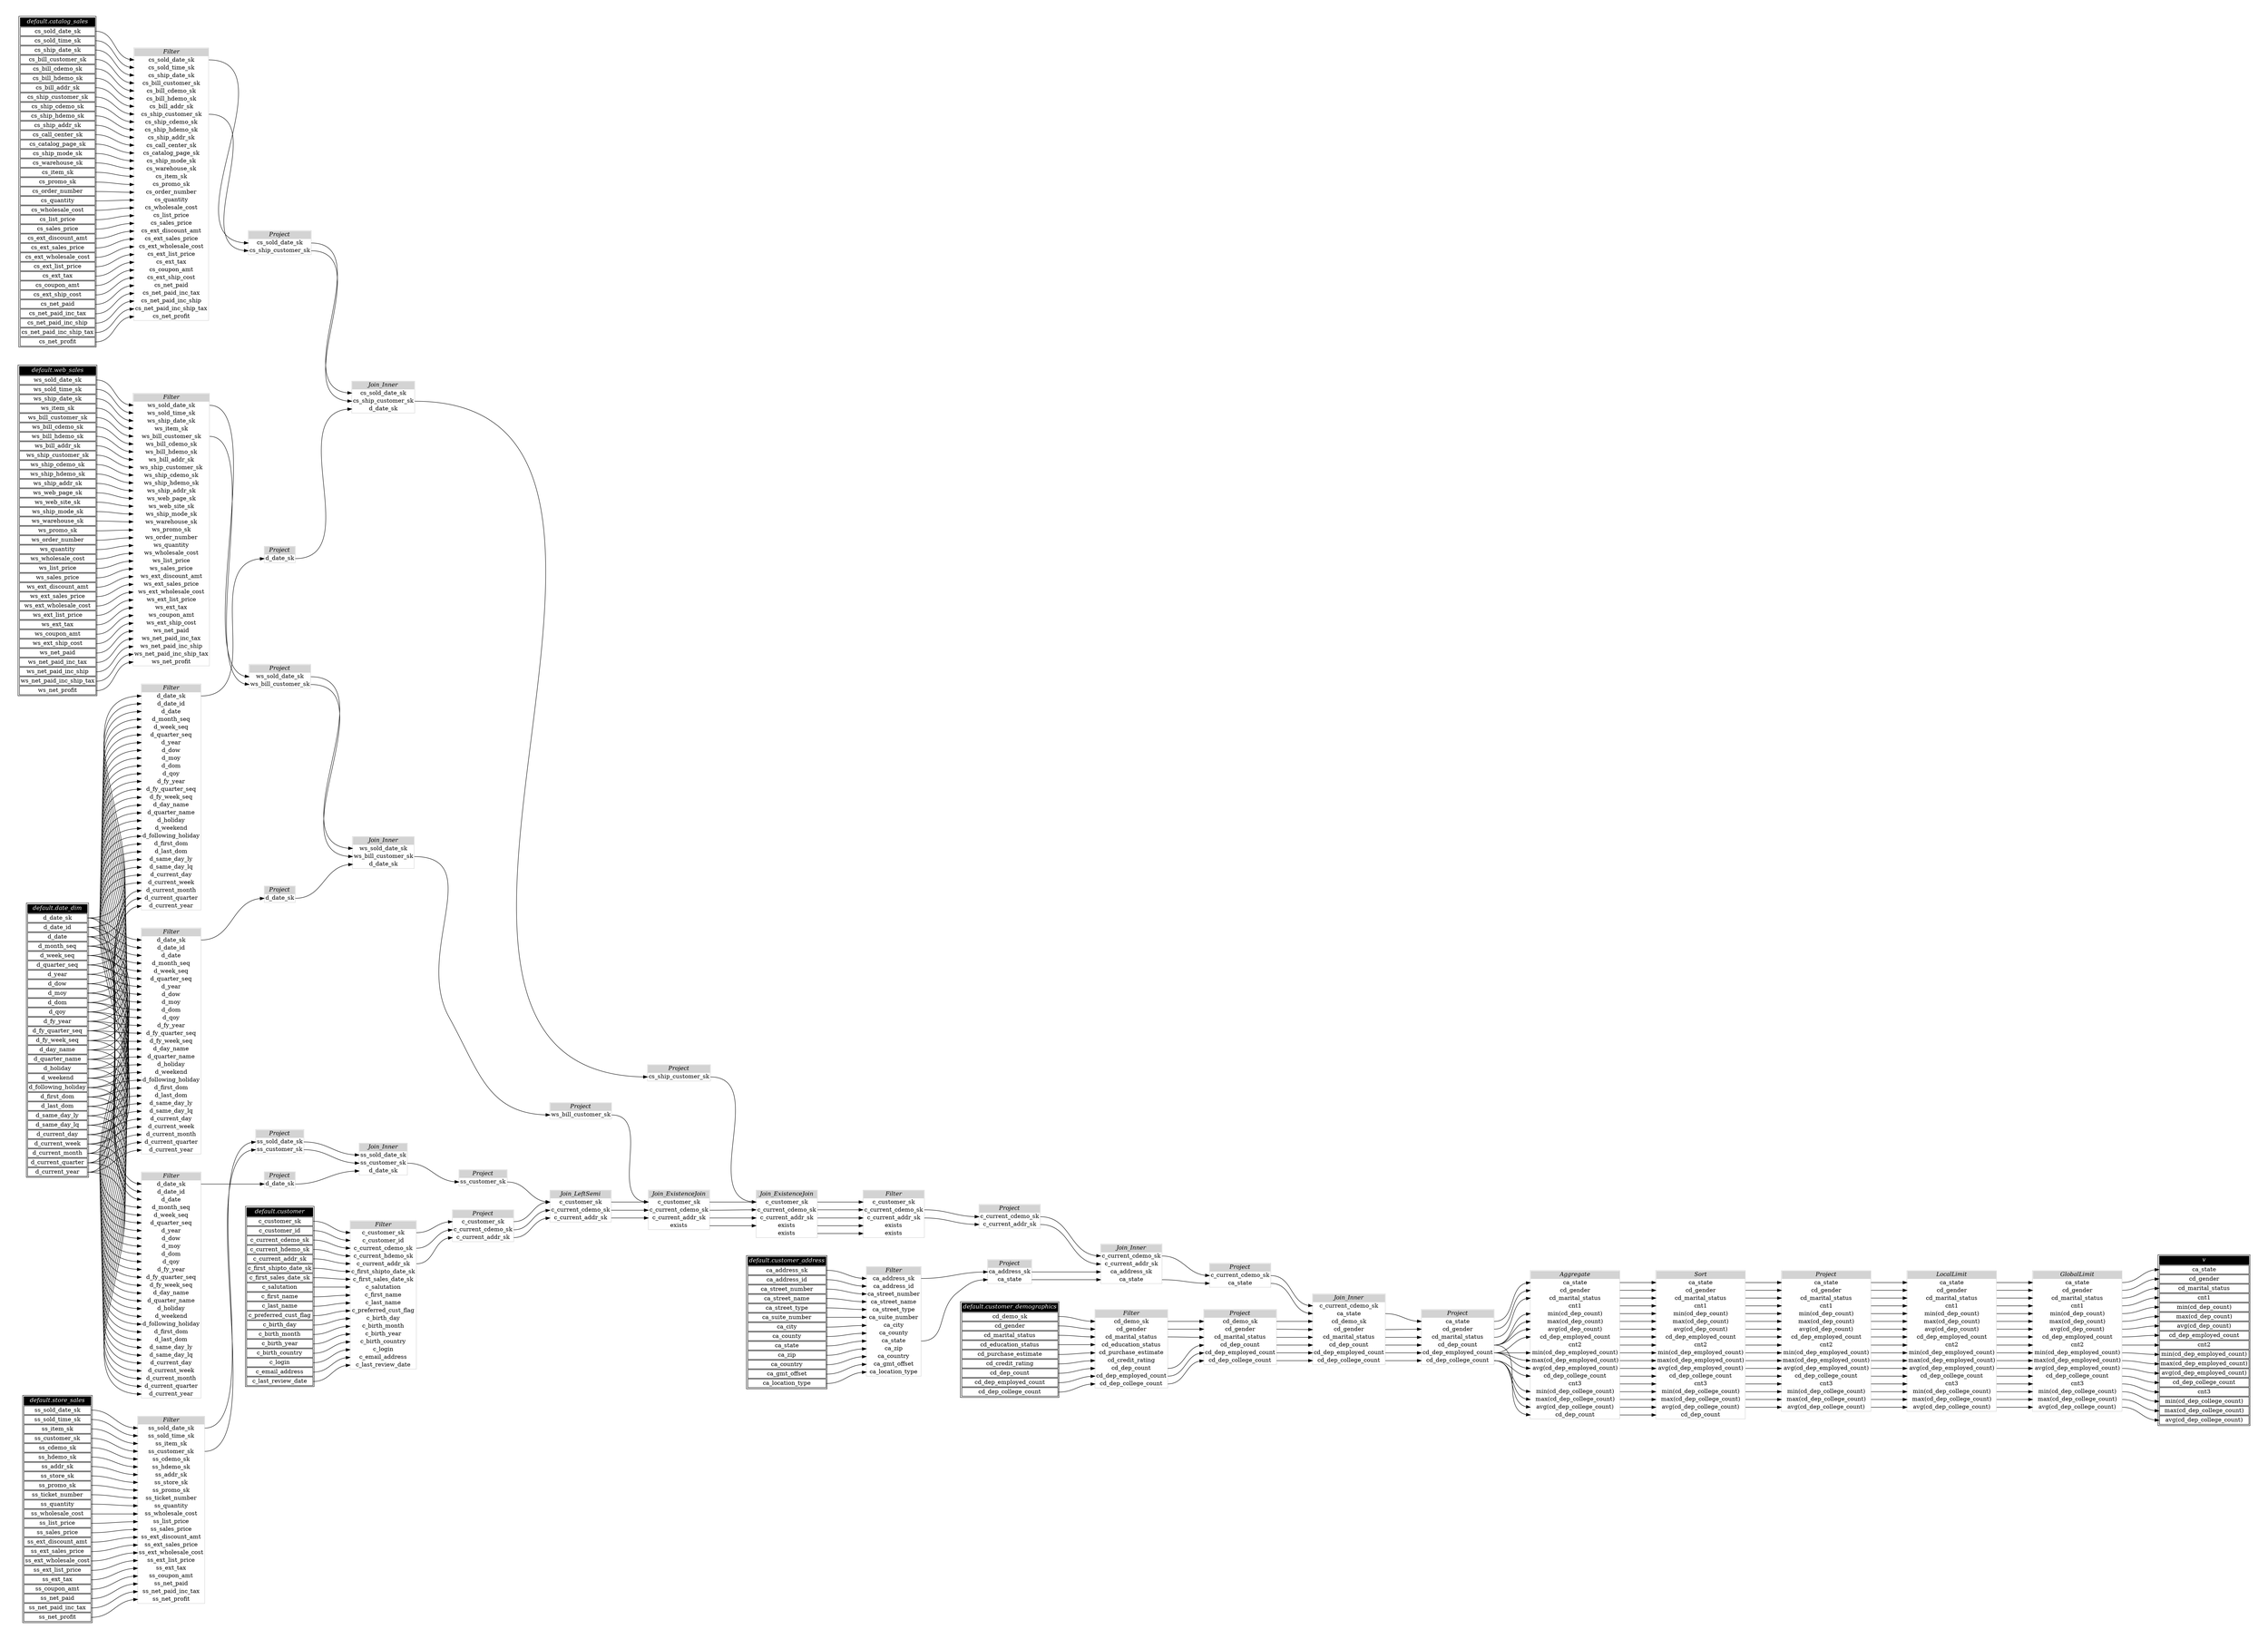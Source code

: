 // Automatically generated by TPCDSFlowTestSuite


digraph {
  graph [pad="0.5" nodesep="0.5" ranksep="1" fontname="Helvetica" rankdir=LR];
  node [shape=plaintext]

  
"Aggregate_91d1375" [label=<
<table color="lightgray" border="1" cellborder="0" cellspacing="0">
  <tr><td bgcolor="lightgray" port="nodeName"><i>Aggregate</i></td></tr>
  <tr><td port="0">ca_state</td></tr>
<tr><td port="1">cd_gender</td></tr>
<tr><td port="2">cd_marital_status</td></tr>
<tr><td port="3">cnt1</td></tr>
<tr><td port="4">min(cd_dep_count)</td></tr>
<tr><td port="5">max(cd_dep_count)</td></tr>
<tr><td port="6">avg(cd_dep_count)</td></tr>
<tr><td port="7">cd_dep_employed_count</td></tr>
<tr><td port="8">cnt2</td></tr>
<tr><td port="9">min(cd_dep_employed_count)</td></tr>
<tr><td port="10">max(cd_dep_employed_count)</td></tr>
<tr><td port="11">avg(cd_dep_employed_count)</td></tr>
<tr><td port="12">cd_dep_college_count</td></tr>
<tr><td port="13">cnt3</td></tr>
<tr><td port="14">min(cd_dep_college_count)</td></tr>
<tr><td port="15">max(cd_dep_college_count)</td></tr>
<tr><td port="16">avg(cd_dep_college_count)</td></tr>
<tr><td port="17">cd_dep_count</td></tr>
</table>>];
     

"Filter_36752fd" [label=<
<table color="lightgray" border="1" cellborder="0" cellspacing="0">
  <tr><td bgcolor="lightgray" port="nodeName"><i>Filter</i></td></tr>
  <tr><td port="0">ca_address_sk</td></tr>
<tr><td port="1">ca_address_id</td></tr>
<tr><td port="2">ca_street_number</td></tr>
<tr><td port="3">ca_street_name</td></tr>
<tr><td port="4">ca_street_type</td></tr>
<tr><td port="5">ca_suite_number</td></tr>
<tr><td port="6">ca_city</td></tr>
<tr><td port="7">ca_county</td></tr>
<tr><td port="8">ca_state</td></tr>
<tr><td port="9">ca_zip</td></tr>
<tr><td port="10">ca_country</td></tr>
<tr><td port="11">ca_gmt_offset</td></tr>
<tr><td port="12">ca_location_type</td></tr>
</table>>];
     

"Filter_5ea580d" [label=<
<table color="lightgray" border="1" cellborder="0" cellspacing="0">
  <tr><td bgcolor="lightgray" port="nodeName"><i>Filter</i></td></tr>
  <tr><td port="0">ss_sold_date_sk</td></tr>
<tr><td port="1">ss_sold_time_sk</td></tr>
<tr><td port="2">ss_item_sk</td></tr>
<tr><td port="3">ss_customer_sk</td></tr>
<tr><td port="4">ss_cdemo_sk</td></tr>
<tr><td port="5">ss_hdemo_sk</td></tr>
<tr><td port="6">ss_addr_sk</td></tr>
<tr><td port="7">ss_store_sk</td></tr>
<tr><td port="8">ss_promo_sk</td></tr>
<tr><td port="9">ss_ticket_number</td></tr>
<tr><td port="10">ss_quantity</td></tr>
<tr><td port="11">ss_wholesale_cost</td></tr>
<tr><td port="12">ss_list_price</td></tr>
<tr><td port="13">ss_sales_price</td></tr>
<tr><td port="14">ss_ext_discount_amt</td></tr>
<tr><td port="15">ss_ext_sales_price</td></tr>
<tr><td port="16">ss_ext_wholesale_cost</td></tr>
<tr><td port="17">ss_ext_list_price</td></tr>
<tr><td port="18">ss_ext_tax</td></tr>
<tr><td port="19">ss_coupon_amt</td></tr>
<tr><td port="20">ss_net_paid</td></tr>
<tr><td port="21">ss_net_paid_inc_tax</td></tr>
<tr><td port="22">ss_net_profit</td></tr>
</table>>];
     

"Filter_7e98438" [label=<
<table color="lightgray" border="1" cellborder="0" cellspacing="0">
  <tr><td bgcolor="lightgray" port="nodeName"><i>Filter</i></td></tr>
  <tr><td port="0">d_date_sk</td></tr>
<tr><td port="1">d_date_id</td></tr>
<tr><td port="2">d_date</td></tr>
<tr><td port="3">d_month_seq</td></tr>
<tr><td port="4">d_week_seq</td></tr>
<tr><td port="5">d_quarter_seq</td></tr>
<tr><td port="6">d_year</td></tr>
<tr><td port="7">d_dow</td></tr>
<tr><td port="8">d_moy</td></tr>
<tr><td port="9">d_dom</td></tr>
<tr><td port="10">d_qoy</td></tr>
<tr><td port="11">d_fy_year</td></tr>
<tr><td port="12">d_fy_quarter_seq</td></tr>
<tr><td port="13">d_fy_week_seq</td></tr>
<tr><td port="14">d_day_name</td></tr>
<tr><td port="15">d_quarter_name</td></tr>
<tr><td port="16">d_holiday</td></tr>
<tr><td port="17">d_weekend</td></tr>
<tr><td port="18">d_following_holiday</td></tr>
<tr><td port="19">d_first_dom</td></tr>
<tr><td port="20">d_last_dom</td></tr>
<tr><td port="21">d_same_day_ly</td></tr>
<tr><td port="22">d_same_day_lq</td></tr>
<tr><td port="23">d_current_day</td></tr>
<tr><td port="24">d_current_week</td></tr>
<tr><td port="25">d_current_month</td></tr>
<tr><td port="26">d_current_quarter</td></tr>
<tr><td port="27">d_current_year</td></tr>
</table>>];
     

"Filter_83aa718" [label=<
<table color="lightgray" border="1" cellborder="0" cellspacing="0">
  <tr><td bgcolor="lightgray" port="nodeName"><i>Filter</i></td></tr>
  <tr><td port="0">d_date_sk</td></tr>
<tr><td port="1">d_date_id</td></tr>
<tr><td port="2">d_date</td></tr>
<tr><td port="3">d_month_seq</td></tr>
<tr><td port="4">d_week_seq</td></tr>
<tr><td port="5">d_quarter_seq</td></tr>
<tr><td port="6">d_year</td></tr>
<tr><td port="7">d_dow</td></tr>
<tr><td port="8">d_moy</td></tr>
<tr><td port="9">d_dom</td></tr>
<tr><td port="10">d_qoy</td></tr>
<tr><td port="11">d_fy_year</td></tr>
<tr><td port="12">d_fy_quarter_seq</td></tr>
<tr><td port="13">d_fy_week_seq</td></tr>
<tr><td port="14">d_day_name</td></tr>
<tr><td port="15">d_quarter_name</td></tr>
<tr><td port="16">d_holiday</td></tr>
<tr><td port="17">d_weekend</td></tr>
<tr><td port="18">d_following_holiday</td></tr>
<tr><td port="19">d_first_dom</td></tr>
<tr><td port="20">d_last_dom</td></tr>
<tr><td port="21">d_same_day_ly</td></tr>
<tr><td port="22">d_same_day_lq</td></tr>
<tr><td port="23">d_current_day</td></tr>
<tr><td port="24">d_current_week</td></tr>
<tr><td port="25">d_current_month</td></tr>
<tr><td port="26">d_current_quarter</td></tr>
<tr><td port="27">d_current_year</td></tr>
</table>>];
     

"Filter_a849f0e" [label=<
<table color="lightgray" border="1" cellborder="0" cellspacing="0">
  <tr><td bgcolor="lightgray" port="nodeName"><i>Filter</i></td></tr>
  <tr><td port="0">ws_sold_date_sk</td></tr>
<tr><td port="1">ws_sold_time_sk</td></tr>
<tr><td port="2">ws_ship_date_sk</td></tr>
<tr><td port="3">ws_item_sk</td></tr>
<tr><td port="4">ws_bill_customer_sk</td></tr>
<tr><td port="5">ws_bill_cdemo_sk</td></tr>
<tr><td port="6">ws_bill_hdemo_sk</td></tr>
<tr><td port="7">ws_bill_addr_sk</td></tr>
<tr><td port="8">ws_ship_customer_sk</td></tr>
<tr><td port="9">ws_ship_cdemo_sk</td></tr>
<tr><td port="10">ws_ship_hdemo_sk</td></tr>
<tr><td port="11">ws_ship_addr_sk</td></tr>
<tr><td port="12">ws_web_page_sk</td></tr>
<tr><td port="13">ws_web_site_sk</td></tr>
<tr><td port="14">ws_ship_mode_sk</td></tr>
<tr><td port="15">ws_warehouse_sk</td></tr>
<tr><td port="16">ws_promo_sk</td></tr>
<tr><td port="17">ws_order_number</td></tr>
<tr><td port="18">ws_quantity</td></tr>
<tr><td port="19">ws_wholesale_cost</td></tr>
<tr><td port="20">ws_list_price</td></tr>
<tr><td port="21">ws_sales_price</td></tr>
<tr><td port="22">ws_ext_discount_amt</td></tr>
<tr><td port="23">ws_ext_sales_price</td></tr>
<tr><td port="24">ws_ext_wholesale_cost</td></tr>
<tr><td port="25">ws_ext_list_price</td></tr>
<tr><td port="26">ws_ext_tax</td></tr>
<tr><td port="27">ws_coupon_amt</td></tr>
<tr><td port="28">ws_ext_ship_cost</td></tr>
<tr><td port="29">ws_net_paid</td></tr>
<tr><td port="30">ws_net_paid_inc_tax</td></tr>
<tr><td port="31">ws_net_paid_inc_ship</td></tr>
<tr><td port="32">ws_net_paid_inc_ship_tax</td></tr>
<tr><td port="33">ws_net_profit</td></tr>
</table>>];
     

"Filter_aadbb66" [label=<
<table color="lightgray" border="1" cellborder="0" cellspacing="0">
  <tr><td bgcolor="lightgray" port="nodeName"><i>Filter</i></td></tr>
  <tr><td port="0">c_customer_sk</td></tr>
<tr><td port="1">c_current_cdemo_sk</td></tr>
<tr><td port="2">c_current_addr_sk</td></tr>
<tr><td port="3">exists</td></tr>
<tr><td port="4">exists</td></tr>
</table>>];
     

"Filter_be243e0" [label=<
<table color="lightgray" border="1" cellborder="0" cellspacing="0">
  <tr><td bgcolor="lightgray" port="nodeName"><i>Filter</i></td></tr>
  <tr><td port="0">cd_demo_sk</td></tr>
<tr><td port="1">cd_gender</td></tr>
<tr><td port="2">cd_marital_status</td></tr>
<tr><td port="3">cd_education_status</td></tr>
<tr><td port="4">cd_purchase_estimate</td></tr>
<tr><td port="5">cd_credit_rating</td></tr>
<tr><td port="6">cd_dep_count</td></tr>
<tr><td port="7">cd_dep_employed_count</td></tr>
<tr><td port="8">cd_dep_college_count</td></tr>
</table>>];
     

"Filter_cae4dd2" [label=<
<table color="lightgray" border="1" cellborder="0" cellspacing="0">
  <tr><td bgcolor="lightgray" port="nodeName"><i>Filter</i></td></tr>
  <tr><td port="0">cs_sold_date_sk</td></tr>
<tr><td port="1">cs_sold_time_sk</td></tr>
<tr><td port="2">cs_ship_date_sk</td></tr>
<tr><td port="3">cs_bill_customer_sk</td></tr>
<tr><td port="4">cs_bill_cdemo_sk</td></tr>
<tr><td port="5">cs_bill_hdemo_sk</td></tr>
<tr><td port="6">cs_bill_addr_sk</td></tr>
<tr><td port="7">cs_ship_customer_sk</td></tr>
<tr><td port="8">cs_ship_cdemo_sk</td></tr>
<tr><td port="9">cs_ship_hdemo_sk</td></tr>
<tr><td port="10">cs_ship_addr_sk</td></tr>
<tr><td port="11">cs_call_center_sk</td></tr>
<tr><td port="12">cs_catalog_page_sk</td></tr>
<tr><td port="13">cs_ship_mode_sk</td></tr>
<tr><td port="14">cs_warehouse_sk</td></tr>
<tr><td port="15">cs_item_sk</td></tr>
<tr><td port="16">cs_promo_sk</td></tr>
<tr><td port="17">cs_order_number</td></tr>
<tr><td port="18">cs_quantity</td></tr>
<tr><td port="19">cs_wholesale_cost</td></tr>
<tr><td port="20">cs_list_price</td></tr>
<tr><td port="21">cs_sales_price</td></tr>
<tr><td port="22">cs_ext_discount_amt</td></tr>
<tr><td port="23">cs_ext_sales_price</td></tr>
<tr><td port="24">cs_ext_wholesale_cost</td></tr>
<tr><td port="25">cs_ext_list_price</td></tr>
<tr><td port="26">cs_ext_tax</td></tr>
<tr><td port="27">cs_coupon_amt</td></tr>
<tr><td port="28">cs_ext_ship_cost</td></tr>
<tr><td port="29">cs_net_paid</td></tr>
<tr><td port="30">cs_net_paid_inc_tax</td></tr>
<tr><td port="31">cs_net_paid_inc_ship</td></tr>
<tr><td port="32">cs_net_paid_inc_ship_tax</td></tr>
<tr><td port="33">cs_net_profit</td></tr>
</table>>];
     

"Filter_e2285d3" [label=<
<table color="lightgray" border="1" cellborder="0" cellspacing="0">
  <tr><td bgcolor="lightgray" port="nodeName"><i>Filter</i></td></tr>
  <tr><td port="0">c_customer_sk</td></tr>
<tr><td port="1">c_customer_id</td></tr>
<tr><td port="2">c_current_cdemo_sk</td></tr>
<tr><td port="3">c_current_hdemo_sk</td></tr>
<tr><td port="4">c_current_addr_sk</td></tr>
<tr><td port="5">c_first_shipto_date_sk</td></tr>
<tr><td port="6">c_first_sales_date_sk</td></tr>
<tr><td port="7">c_salutation</td></tr>
<tr><td port="8">c_first_name</td></tr>
<tr><td port="9">c_last_name</td></tr>
<tr><td port="10">c_preferred_cust_flag</td></tr>
<tr><td port="11">c_birth_day</td></tr>
<tr><td port="12">c_birth_month</td></tr>
<tr><td port="13">c_birth_year</td></tr>
<tr><td port="14">c_birth_country</td></tr>
<tr><td port="15">c_login</td></tr>
<tr><td port="16">c_email_address</td></tr>
<tr><td port="17">c_last_review_date</td></tr>
</table>>];
     

"Filter_f44f341" [label=<
<table color="lightgray" border="1" cellborder="0" cellspacing="0">
  <tr><td bgcolor="lightgray" port="nodeName"><i>Filter</i></td></tr>
  <tr><td port="0">d_date_sk</td></tr>
<tr><td port="1">d_date_id</td></tr>
<tr><td port="2">d_date</td></tr>
<tr><td port="3">d_month_seq</td></tr>
<tr><td port="4">d_week_seq</td></tr>
<tr><td port="5">d_quarter_seq</td></tr>
<tr><td port="6">d_year</td></tr>
<tr><td port="7">d_dow</td></tr>
<tr><td port="8">d_moy</td></tr>
<tr><td port="9">d_dom</td></tr>
<tr><td port="10">d_qoy</td></tr>
<tr><td port="11">d_fy_year</td></tr>
<tr><td port="12">d_fy_quarter_seq</td></tr>
<tr><td port="13">d_fy_week_seq</td></tr>
<tr><td port="14">d_day_name</td></tr>
<tr><td port="15">d_quarter_name</td></tr>
<tr><td port="16">d_holiday</td></tr>
<tr><td port="17">d_weekend</td></tr>
<tr><td port="18">d_following_holiday</td></tr>
<tr><td port="19">d_first_dom</td></tr>
<tr><td port="20">d_last_dom</td></tr>
<tr><td port="21">d_same_day_ly</td></tr>
<tr><td port="22">d_same_day_lq</td></tr>
<tr><td port="23">d_current_day</td></tr>
<tr><td port="24">d_current_week</td></tr>
<tr><td port="25">d_current_month</td></tr>
<tr><td port="26">d_current_quarter</td></tr>
<tr><td port="27">d_current_year</td></tr>
</table>>];
     

"GlobalLimit_a2e796c" [label=<
<table color="lightgray" border="1" cellborder="0" cellspacing="0">
  <tr><td bgcolor="lightgray" port="nodeName"><i>GlobalLimit</i></td></tr>
  <tr><td port="0">ca_state</td></tr>
<tr><td port="1">cd_gender</td></tr>
<tr><td port="2">cd_marital_status</td></tr>
<tr><td port="3">cnt1</td></tr>
<tr><td port="4">min(cd_dep_count)</td></tr>
<tr><td port="5">max(cd_dep_count)</td></tr>
<tr><td port="6">avg(cd_dep_count)</td></tr>
<tr><td port="7">cd_dep_employed_count</td></tr>
<tr><td port="8">cnt2</td></tr>
<tr><td port="9">min(cd_dep_employed_count)</td></tr>
<tr><td port="10">max(cd_dep_employed_count)</td></tr>
<tr><td port="11">avg(cd_dep_employed_count)</td></tr>
<tr><td port="12">cd_dep_college_count</td></tr>
<tr><td port="13">cnt3</td></tr>
<tr><td port="14">min(cd_dep_college_count)</td></tr>
<tr><td port="15">max(cd_dep_college_count)</td></tr>
<tr><td port="16">avg(cd_dep_college_count)</td></tr>
</table>>];
     

"Join_ExistenceJoin_5b2e754" [label=<
<table color="lightgray" border="1" cellborder="0" cellspacing="0">
  <tr><td bgcolor="lightgray" port="nodeName"><i>Join_ExistenceJoin</i></td></tr>
  <tr><td port="0">c_customer_sk</td></tr>
<tr><td port="1">c_current_cdemo_sk</td></tr>
<tr><td port="2">c_current_addr_sk</td></tr>
<tr><td port="3">exists</td></tr>
<tr><td port="4">exists</td></tr>
</table>>];
     

"Join_ExistenceJoin_5dfc912" [label=<
<table color="lightgray" border="1" cellborder="0" cellspacing="0">
  <tr><td bgcolor="lightgray" port="nodeName"><i>Join_ExistenceJoin</i></td></tr>
  <tr><td port="0">c_customer_sk</td></tr>
<tr><td port="1">c_current_cdemo_sk</td></tr>
<tr><td port="2">c_current_addr_sk</td></tr>
<tr><td port="3">exists</td></tr>
</table>>];
     

"Join_Inner_3bbcf3b" [label=<
<table color="lightgray" border="1" cellborder="0" cellspacing="0">
  <tr><td bgcolor="lightgray" port="nodeName"><i>Join_Inner</i></td></tr>
  <tr><td port="0">cs_sold_date_sk</td></tr>
<tr><td port="1">cs_ship_customer_sk</td></tr>
<tr><td port="2">d_date_sk</td></tr>
</table>>];
     

"Join_Inner_68f628f" [label=<
<table color="lightgray" border="1" cellborder="0" cellspacing="0">
  <tr><td bgcolor="lightgray" port="nodeName"><i>Join_Inner</i></td></tr>
  <tr><td port="0">c_current_cdemo_sk</td></tr>
<tr><td port="1">ca_state</td></tr>
<tr><td port="2">cd_demo_sk</td></tr>
<tr><td port="3">cd_gender</td></tr>
<tr><td port="4">cd_marital_status</td></tr>
<tr><td port="5">cd_dep_count</td></tr>
<tr><td port="6">cd_dep_employed_count</td></tr>
<tr><td port="7">cd_dep_college_count</td></tr>
</table>>];
     

"Join_Inner_6ca6519" [label=<
<table color="lightgray" border="1" cellborder="0" cellspacing="0">
  <tr><td bgcolor="lightgray" port="nodeName"><i>Join_Inner</i></td></tr>
  <tr><td port="0">ss_sold_date_sk</td></tr>
<tr><td port="1">ss_customer_sk</td></tr>
<tr><td port="2">d_date_sk</td></tr>
</table>>];
     

"Join_Inner_7e1b674" [label=<
<table color="lightgray" border="1" cellborder="0" cellspacing="0">
  <tr><td bgcolor="lightgray" port="nodeName"><i>Join_Inner</i></td></tr>
  <tr><td port="0">ws_sold_date_sk</td></tr>
<tr><td port="1">ws_bill_customer_sk</td></tr>
<tr><td port="2">d_date_sk</td></tr>
</table>>];
     

"Join_Inner_848d3a8" [label=<
<table color="lightgray" border="1" cellborder="0" cellspacing="0">
  <tr><td bgcolor="lightgray" port="nodeName"><i>Join_Inner</i></td></tr>
  <tr><td port="0">c_current_cdemo_sk</td></tr>
<tr><td port="1">c_current_addr_sk</td></tr>
<tr><td port="2">ca_address_sk</td></tr>
<tr><td port="3">ca_state</td></tr>
</table>>];
     

"Join_LeftSemi_b9a0e22" [label=<
<table color="lightgray" border="1" cellborder="0" cellspacing="0">
  <tr><td bgcolor="lightgray" port="nodeName"><i>Join_LeftSemi</i></td></tr>
  <tr><td port="0">c_customer_sk</td></tr>
<tr><td port="1">c_current_cdemo_sk</td></tr>
<tr><td port="2">c_current_addr_sk</td></tr>
</table>>];
     

"LocalLimit_c48a635" [label=<
<table color="lightgray" border="1" cellborder="0" cellspacing="0">
  <tr><td bgcolor="lightgray" port="nodeName"><i>LocalLimit</i></td></tr>
  <tr><td port="0">ca_state</td></tr>
<tr><td port="1">cd_gender</td></tr>
<tr><td port="2">cd_marital_status</td></tr>
<tr><td port="3">cnt1</td></tr>
<tr><td port="4">min(cd_dep_count)</td></tr>
<tr><td port="5">max(cd_dep_count)</td></tr>
<tr><td port="6">avg(cd_dep_count)</td></tr>
<tr><td port="7">cd_dep_employed_count</td></tr>
<tr><td port="8">cnt2</td></tr>
<tr><td port="9">min(cd_dep_employed_count)</td></tr>
<tr><td port="10">max(cd_dep_employed_count)</td></tr>
<tr><td port="11">avg(cd_dep_employed_count)</td></tr>
<tr><td port="12">cd_dep_college_count</td></tr>
<tr><td port="13">cnt3</td></tr>
<tr><td port="14">min(cd_dep_college_count)</td></tr>
<tr><td port="15">max(cd_dep_college_count)</td></tr>
<tr><td port="16">avg(cd_dep_college_count)</td></tr>
</table>>];
     

"Project_069f9a7" [label=<
<table color="lightgray" border="1" cellborder="0" cellspacing="0">
  <tr><td bgcolor="lightgray" port="nodeName"><i>Project</i></td></tr>
  <tr><td port="0">ws_sold_date_sk</td></tr>
<tr><td port="1">ws_bill_customer_sk</td></tr>
</table>>];
     

"Project_2a5812e" [label=<
<table color="lightgray" border="1" cellborder="0" cellspacing="0">
  <tr><td bgcolor="lightgray" port="nodeName"><i>Project</i></td></tr>
  <tr><td port="0">c_current_cdemo_sk</td></tr>
<tr><td port="1">ca_state</td></tr>
</table>>];
     

"Project_32b6d62" [label=<
<table color="lightgray" border="1" cellborder="0" cellspacing="0">
  <tr><td bgcolor="lightgray" port="nodeName"><i>Project</i></td></tr>
  <tr><td port="0">ss_customer_sk</td></tr>
</table>>];
     

"Project_35eadd7" [label=<
<table color="lightgray" border="1" cellborder="0" cellspacing="0">
  <tr><td bgcolor="lightgray" port="nodeName"><i>Project</i></td></tr>
  <tr><td port="0">ca_state</td></tr>
<tr><td port="1">cd_gender</td></tr>
<tr><td port="2">cd_marital_status</td></tr>
<tr><td port="3">cnt1</td></tr>
<tr><td port="4">min(cd_dep_count)</td></tr>
<tr><td port="5">max(cd_dep_count)</td></tr>
<tr><td port="6">avg(cd_dep_count)</td></tr>
<tr><td port="7">cd_dep_employed_count</td></tr>
<tr><td port="8">cnt2</td></tr>
<tr><td port="9">min(cd_dep_employed_count)</td></tr>
<tr><td port="10">max(cd_dep_employed_count)</td></tr>
<tr><td port="11">avg(cd_dep_employed_count)</td></tr>
<tr><td port="12">cd_dep_college_count</td></tr>
<tr><td port="13">cnt3</td></tr>
<tr><td port="14">min(cd_dep_college_count)</td></tr>
<tr><td port="15">max(cd_dep_college_count)</td></tr>
<tr><td port="16">avg(cd_dep_college_count)</td></tr>
</table>>];
     

"Project_372fb9b" [label=<
<table color="lightgray" border="1" cellborder="0" cellspacing="0">
  <tr><td bgcolor="lightgray" port="nodeName"><i>Project</i></td></tr>
  <tr><td port="0">cd_demo_sk</td></tr>
<tr><td port="1">cd_gender</td></tr>
<tr><td port="2">cd_marital_status</td></tr>
<tr><td port="3">cd_dep_count</td></tr>
<tr><td port="4">cd_dep_employed_count</td></tr>
<tr><td port="5">cd_dep_college_count</td></tr>
</table>>];
     

"Project_37524b5" [label=<
<table color="lightgray" border="1" cellborder="0" cellspacing="0">
  <tr><td bgcolor="lightgray" port="nodeName"><i>Project</i></td></tr>
  <tr><td port="0">d_date_sk</td></tr>
</table>>];
     

"Project_418904a" [label=<
<table color="lightgray" border="1" cellborder="0" cellspacing="0">
  <tr><td bgcolor="lightgray" port="nodeName"><i>Project</i></td></tr>
  <tr><td port="0">c_customer_sk</td></tr>
<tr><td port="1">c_current_cdemo_sk</td></tr>
<tr><td port="2">c_current_addr_sk</td></tr>
</table>>];
     

"Project_5b8cc0e" [label=<
<table color="lightgray" border="1" cellborder="0" cellspacing="0">
  <tr><td bgcolor="lightgray" port="nodeName"><i>Project</i></td></tr>
  <tr><td port="0">ca_state</td></tr>
<tr><td port="1">cd_gender</td></tr>
<tr><td port="2">cd_marital_status</td></tr>
<tr><td port="3">cd_dep_count</td></tr>
<tr><td port="4">cd_dep_employed_count</td></tr>
<tr><td port="5">cd_dep_college_count</td></tr>
</table>>];
     

"Project_775b269" [label=<
<table color="lightgray" border="1" cellborder="0" cellspacing="0">
  <tr><td bgcolor="lightgray" port="nodeName"><i>Project</i></td></tr>
  <tr><td port="0">d_date_sk</td></tr>
</table>>];
     

"Project_8456d40" [label=<
<table color="lightgray" border="1" cellborder="0" cellspacing="0">
  <tr><td bgcolor="lightgray" port="nodeName"><i>Project</i></td></tr>
  <tr><td port="0">ss_sold_date_sk</td></tr>
<tr><td port="1">ss_customer_sk</td></tr>
</table>>];
     

"Project_a18fb39" [label=<
<table color="lightgray" border="1" cellborder="0" cellspacing="0">
  <tr><td bgcolor="lightgray" port="nodeName"><i>Project</i></td></tr>
  <tr><td port="0">ws_bill_customer_sk</td></tr>
</table>>];
     

"Project_c1207ff" [label=<
<table color="lightgray" border="1" cellborder="0" cellspacing="0">
  <tr><td bgcolor="lightgray" port="nodeName"><i>Project</i></td></tr>
  <tr><td port="0">ca_address_sk</td></tr>
<tr><td port="1">ca_state</td></tr>
</table>>];
     

"Project_d2f4978" [label=<
<table color="lightgray" border="1" cellborder="0" cellspacing="0">
  <tr><td bgcolor="lightgray" port="nodeName"><i>Project</i></td></tr>
  <tr><td port="0">d_date_sk</td></tr>
</table>>];
     

"Project_d84f697" [label=<
<table color="lightgray" border="1" cellborder="0" cellspacing="0">
  <tr><td bgcolor="lightgray" port="nodeName"><i>Project</i></td></tr>
  <tr><td port="0">cs_sold_date_sk</td></tr>
<tr><td port="1">cs_ship_customer_sk</td></tr>
</table>>];
     

"Project_e9c2ff0" [label=<
<table color="lightgray" border="1" cellborder="0" cellspacing="0">
  <tr><td bgcolor="lightgray" port="nodeName"><i>Project</i></td></tr>
  <tr><td port="0">cs_ship_customer_sk</td></tr>
</table>>];
     

"Project_eac420d" [label=<
<table color="lightgray" border="1" cellborder="0" cellspacing="0">
  <tr><td bgcolor="lightgray" port="nodeName"><i>Project</i></td></tr>
  <tr><td port="0">c_current_cdemo_sk</td></tr>
<tr><td port="1">c_current_addr_sk</td></tr>
</table>>];
     

"Sort_c202fff" [label=<
<table color="lightgray" border="1" cellborder="0" cellspacing="0">
  <tr><td bgcolor="lightgray" port="nodeName"><i>Sort</i></td></tr>
  <tr><td port="0">ca_state</td></tr>
<tr><td port="1">cd_gender</td></tr>
<tr><td port="2">cd_marital_status</td></tr>
<tr><td port="3">cnt1</td></tr>
<tr><td port="4">min(cd_dep_count)</td></tr>
<tr><td port="5">max(cd_dep_count)</td></tr>
<tr><td port="6">avg(cd_dep_count)</td></tr>
<tr><td port="7">cd_dep_employed_count</td></tr>
<tr><td port="8">cnt2</td></tr>
<tr><td port="9">min(cd_dep_employed_count)</td></tr>
<tr><td port="10">max(cd_dep_employed_count)</td></tr>
<tr><td port="11">avg(cd_dep_employed_count)</td></tr>
<tr><td port="12">cd_dep_college_count</td></tr>
<tr><td port="13">cnt3</td></tr>
<tr><td port="14">min(cd_dep_college_count)</td></tr>
<tr><td port="15">max(cd_dep_college_count)</td></tr>
<tr><td port="16">avg(cd_dep_college_count)</td></tr>
<tr><td port="17">cd_dep_count</td></tr>
</table>>];
     

"default.catalog_sales" [color="black" label=<
<table>
  <tr><td bgcolor="black" port="nodeName"><i><font color="white">default.catalog_sales</font></i></td></tr>
  <tr><td port="0">cs_sold_date_sk</td></tr>
<tr><td port="1">cs_sold_time_sk</td></tr>
<tr><td port="2">cs_ship_date_sk</td></tr>
<tr><td port="3">cs_bill_customer_sk</td></tr>
<tr><td port="4">cs_bill_cdemo_sk</td></tr>
<tr><td port="5">cs_bill_hdemo_sk</td></tr>
<tr><td port="6">cs_bill_addr_sk</td></tr>
<tr><td port="7">cs_ship_customer_sk</td></tr>
<tr><td port="8">cs_ship_cdemo_sk</td></tr>
<tr><td port="9">cs_ship_hdemo_sk</td></tr>
<tr><td port="10">cs_ship_addr_sk</td></tr>
<tr><td port="11">cs_call_center_sk</td></tr>
<tr><td port="12">cs_catalog_page_sk</td></tr>
<tr><td port="13">cs_ship_mode_sk</td></tr>
<tr><td port="14">cs_warehouse_sk</td></tr>
<tr><td port="15">cs_item_sk</td></tr>
<tr><td port="16">cs_promo_sk</td></tr>
<tr><td port="17">cs_order_number</td></tr>
<tr><td port="18">cs_quantity</td></tr>
<tr><td port="19">cs_wholesale_cost</td></tr>
<tr><td port="20">cs_list_price</td></tr>
<tr><td port="21">cs_sales_price</td></tr>
<tr><td port="22">cs_ext_discount_amt</td></tr>
<tr><td port="23">cs_ext_sales_price</td></tr>
<tr><td port="24">cs_ext_wholesale_cost</td></tr>
<tr><td port="25">cs_ext_list_price</td></tr>
<tr><td port="26">cs_ext_tax</td></tr>
<tr><td port="27">cs_coupon_amt</td></tr>
<tr><td port="28">cs_ext_ship_cost</td></tr>
<tr><td port="29">cs_net_paid</td></tr>
<tr><td port="30">cs_net_paid_inc_tax</td></tr>
<tr><td port="31">cs_net_paid_inc_ship</td></tr>
<tr><td port="32">cs_net_paid_inc_ship_tax</td></tr>
<tr><td port="33">cs_net_profit</td></tr>
</table>>];
     

"default.customer" [color="black" label=<
<table>
  <tr><td bgcolor="black" port="nodeName"><i><font color="white">default.customer</font></i></td></tr>
  <tr><td port="0">c_customer_sk</td></tr>
<tr><td port="1">c_customer_id</td></tr>
<tr><td port="2">c_current_cdemo_sk</td></tr>
<tr><td port="3">c_current_hdemo_sk</td></tr>
<tr><td port="4">c_current_addr_sk</td></tr>
<tr><td port="5">c_first_shipto_date_sk</td></tr>
<tr><td port="6">c_first_sales_date_sk</td></tr>
<tr><td port="7">c_salutation</td></tr>
<tr><td port="8">c_first_name</td></tr>
<tr><td port="9">c_last_name</td></tr>
<tr><td port="10">c_preferred_cust_flag</td></tr>
<tr><td port="11">c_birth_day</td></tr>
<tr><td port="12">c_birth_month</td></tr>
<tr><td port="13">c_birth_year</td></tr>
<tr><td port="14">c_birth_country</td></tr>
<tr><td port="15">c_login</td></tr>
<tr><td port="16">c_email_address</td></tr>
<tr><td port="17">c_last_review_date</td></tr>
</table>>];
     

"default.customer_address" [color="black" label=<
<table>
  <tr><td bgcolor="black" port="nodeName"><i><font color="white">default.customer_address</font></i></td></tr>
  <tr><td port="0">ca_address_sk</td></tr>
<tr><td port="1">ca_address_id</td></tr>
<tr><td port="2">ca_street_number</td></tr>
<tr><td port="3">ca_street_name</td></tr>
<tr><td port="4">ca_street_type</td></tr>
<tr><td port="5">ca_suite_number</td></tr>
<tr><td port="6">ca_city</td></tr>
<tr><td port="7">ca_county</td></tr>
<tr><td port="8">ca_state</td></tr>
<tr><td port="9">ca_zip</td></tr>
<tr><td port="10">ca_country</td></tr>
<tr><td port="11">ca_gmt_offset</td></tr>
<tr><td port="12">ca_location_type</td></tr>
</table>>];
     

"default.customer_demographics" [color="black" label=<
<table>
  <tr><td bgcolor="black" port="nodeName"><i><font color="white">default.customer_demographics</font></i></td></tr>
  <tr><td port="0">cd_demo_sk</td></tr>
<tr><td port="1">cd_gender</td></tr>
<tr><td port="2">cd_marital_status</td></tr>
<tr><td port="3">cd_education_status</td></tr>
<tr><td port="4">cd_purchase_estimate</td></tr>
<tr><td port="5">cd_credit_rating</td></tr>
<tr><td port="6">cd_dep_count</td></tr>
<tr><td port="7">cd_dep_employed_count</td></tr>
<tr><td port="8">cd_dep_college_count</td></tr>
</table>>];
     

"default.date_dim" [color="black" label=<
<table>
  <tr><td bgcolor="black" port="nodeName"><i><font color="white">default.date_dim</font></i></td></tr>
  <tr><td port="0">d_date_sk</td></tr>
<tr><td port="1">d_date_id</td></tr>
<tr><td port="2">d_date</td></tr>
<tr><td port="3">d_month_seq</td></tr>
<tr><td port="4">d_week_seq</td></tr>
<tr><td port="5">d_quarter_seq</td></tr>
<tr><td port="6">d_year</td></tr>
<tr><td port="7">d_dow</td></tr>
<tr><td port="8">d_moy</td></tr>
<tr><td port="9">d_dom</td></tr>
<tr><td port="10">d_qoy</td></tr>
<tr><td port="11">d_fy_year</td></tr>
<tr><td port="12">d_fy_quarter_seq</td></tr>
<tr><td port="13">d_fy_week_seq</td></tr>
<tr><td port="14">d_day_name</td></tr>
<tr><td port="15">d_quarter_name</td></tr>
<tr><td port="16">d_holiday</td></tr>
<tr><td port="17">d_weekend</td></tr>
<tr><td port="18">d_following_holiday</td></tr>
<tr><td port="19">d_first_dom</td></tr>
<tr><td port="20">d_last_dom</td></tr>
<tr><td port="21">d_same_day_ly</td></tr>
<tr><td port="22">d_same_day_lq</td></tr>
<tr><td port="23">d_current_day</td></tr>
<tr><td port="24">d_current_week</td></tr>
<tr><td port="25">d_current_month</td></tr>
<tr><td port="26">d_current_quarter</td></tr>
<tr><td port="27">d_current_year</td></tr>
</table>>];
     

"default.store_sales" [color="black" label=<
<table>
  <tr><td bgcolor="black" port="nodeName"><i><font color="white">default.store_sales</font></i></td></tr>
  <tr><td port="0">ss_sold_date_sk</td></tr>
<tr><td port="1">ss_sold_time_sk</td></tr>
<tr><td port="2">ss_item_sk</td></tr>
<tr><td port="3">ss_customer_sk</td></tr>
<tr><td port="4">ss_cdemo_sk</td></tr>
<tr><td port="5">ss_hdemo_sk</td></tr>
<tr><td port="6">ss_addr_sk</td></tr>
<tr><td port="7">ss_store_sk</td></tr>
<tr><td port="8">ss_promo_sk</td></tr>
<tr><td port="9">ss_ticket_number</td></tr>
<tr><td port="10">ss_quantity</td></tr>
<tr><td port="11">ss_wholesale_cost</td></tr>
<tr><td port="12">ss_list_price</td></tr>
<tr><td port="13">ss_sales_price</td></tr>
<tr><td port="14">ss_ext_discount_amt</td></tr>
<tr><td port="15">ss_ext_sales_price</td></tr>
<tr><td port="16">ss_ext_wholesale_cost</td></tr>
<tr><td port="17">ss_ext_list_price</td></tr>
<tr><td port="18">ss_ext_tax</td></tr>
<tr><td port="19">ss_coupon_amt</td></tr>
<tr><td port="20">ss_net_paid</td></tr>
<tr><td port="21">ss_net_paid_inc_tax</td></tr>
<tr><td port="22">ss_net_profit</td></tr>
</table>>];
     

"default.web_sales" [color="black" label=<
<table>
  <tr><td bgcolor="black" port="nodeName"><i><font color="white">default.web_sales</font></i></td></tr>
  <tr><td port="0">ws_sold_date_sk</td></tr>
<tr><td port="1">ws_sold_time_sk</td></tr>
<tr><td port="2">ws_ship_date_sk</td></tr>
<tr><td port="3">ws_item_sk</td></tr>
<tr><td port="4">ws_bill_customer_sk</td></tr>
<tr><td port="5">ws_bill_cdemo_sk</td></tr>
<tr><td port="6">ws_bill_hdemo_sk</td></tr>
<tr><td port="7">ws_bill_addr_sk</td></tr>
<tr><td port="8">ws_ship_customer_sk</td></tr>
<tr><td port="9">ws_ship_cdemo_sk</td></tr>
<tr><td port="10">ws_ship_hdemo_sk</td></tr>
<tr><td port="11">ws_ship_addr_sk</td></tr>
<tr><td port="12">ws_web_page_sk</td></tr>
<tr><td port="13">ws_web_site_sk</td></tr>
<tr><td port="14">ws_ship_mode_sk</td></tr>
<tr><td port="15">ws_warehouse_sk</td></tr>
<tr><td port="16">ws_promo_sk</td></tr>
<tr><td port="17">ws_order_number</td></tr>
<tr><td port="18">ws_quantity</td></tr>
<tr><td port="19">ws_wholesale_cost</td></tr>
<tr><td port="20">ws_list_price</td></tr>
<tr><td port="21">ws_sales_price</td></tr>
<tr><td port="22">ws_ext_discount_amt</td></tr>
<tr><td port="23">ws_ext_sales_price</td></tr>
<tr><td port="24">ws_ext_wholesale_cost</td></tr>
<tr><td port="25">ws_ext_list_price</td></tr>
<tr><td port="26">ws_ext_tax</td></tr>
<tr><td port="27">ws_coupon_amt</td></tr>
<tr><td port="28">ws_ext_ship_cost</td></tr>
<tr><td port="29">ws_net_paid</td></tr>
<tr><td port="30">ws_net_paid_inc_tax</td></tr>
<tr><td port="31">ws_net_paid_inc_ship</td></tr>
<tr><td port="32">ws_net_paid_inc_ship_tax</td></tr>
<tr><td port="33">ws_net_profit</td></tr>
</table>>];
     

"v" [color="black" label=<
<table>
  <tr><td bgcolor="black" port="nodeName"><i><font color="white">v</font></i></td></tr>
  <tr><td port="0">ca_state</td></tr>
<tr><td port="1">cd_gender</td></tr>
<tr><td port="2">cd_marital_status</td></tr>
<tr><td port="3">cnt1</td></tr>
<tr><td port="4">min(cd_dep_count)</td></tr>
<tr><td port="5">max(cd_dep_count)</td></tr>
<tr><td port="6">avg(cd_dep_count)</td></tr>
<tr><td port="7">cd_dep_employed_count</td></tr>
<tr><td port="8">cnt2</td></tr>
<tr><td port="9">min(cd_dep_employed_count)</td></tr>
<tr><td port="10">max(cd_dep_employed_count)</td></tr>
<tr><td port="11">avg(cd_dep_employed_count)</td></tr>
<tr><td port="12">cd_dep_college_count</td></tr>
<tr><td port="13">cnt3</td></tr>
<tr><td port="14">min(cd_dep_college_count)</td></tr>
<tr><td port="15">max(cd_dep_college_count)</td></tr>
<tr><td port="16">avg(cd_dep_college_count)</td></tr>
</table>>];
     
  "Aggregate_91d1375":0 -> "Sort_c202fff":0;
"Aggregate_91d1375":1 -> "Sort_c202fff":1;
"Aggregate_91d1375":10 -> "Sort_c202fff":10;
"Aggregate_91d1375":11 -> "Sort_c202fff":11;
"Aggregate_91d1375":12 -> "Sort_c202fff":12;
"Aggregate_91d1375":13 -> "Sort_c202fff":13;
"Aggregate_91d1375":14 -> "Sort_c202fff":14;
"Aggregate_91d1375":15 -> "Sort_c202fff":15;
"Aggregate_91d1375":16 -> "Sort_c202fff":16;
"Aggregate_91d1375":17 -> "Sort_c202fff":17;
"Aggregate_91d1375":2 -> "Sort_c202fff":2;
"Aggregate_91d1375":3 -> "Sort_c202fff":3;
"Aggregate_91d1375":4 -> "Sort_c202fff":4;
"Aggregate_91d1375":5 -> "Sort_c202fff":5;
"Aggregate_91d1375":6 -> "Sort_c202fff":6;
"Aggregate_91d1375":7 -> "Sort_c202fff":7;
"Aggregate_91d1375":8 -> "Sort_c202fff":8;
"Aggregate_91d1375":9 -> "Sort_c202fff":9;
"Filter_36752fd":0 -> "Project_c1207ff":0;
"Filter_36752fd":8 -> "Project_c1207ff":1;
"Filter_5ea580d":0 -> "Project_8456d40":0;
"Filter_5ea580d":3 -> "Project_8456d40":1;
"Filter_7e98438":0 -> "Project_d2f4978":0;
"Filter_83aa718":0 -> "Project_37524b5":0;
"Filter_a849f0e":0 -> "Project_069f9a7":0;
"Filter_a849f0e":4 -> "Project_069f9a7":1;
"Filter_aadbb66":1 -> "Project_eac420d":0;
"Filter_aadbb66":2 -> "Project_eac420d":1;
"Filter_be243e0":0 -> "Project_372fb9b":0;
"Filter_be243e0":1 -> "Project_372fb9b":1;
"Filter_be243e0":2 -> "Project_372fb9b":2;
"Filter_be243e0":6 -> "Project_372fb9b":3;
"Filter_be243e0":7 -> "Project_372fb9b":4;
"Filter_be243e0":8 -> "Project_372fb9b":5;
"Filter_cae4dd2":0 -> "Project_d84f697":0;
"Filter_cae4dd2":7 -> "Project_d84f697":1;
"Filter_e2285d3":0 -> "Project_418904a":0;
"Filter_e2285d3":2 -> "Project_418904a":1;
"Filter_e2285d3":4 -> "Project_418904a":2;
"Filter_f44f341":0 -> "Project_775b269":0;
"GlobalLimit_a2e796c":0 -> "v":0;
"GlobalLimit_a2e796c":1 -> "v":1;
"GlobalLimit_a2e796c":10 -> "v":10;
"GlobalLimit_a2e796c":11 -> "v":11;
"GlobalLimit_a2e796c":12 -> "v":12;
"GlobalLimit_a2e796c":13 -> "v":13;
"GlobalLimit_a2e796c":14 -> "v":14;
"GlobalLimit_a2e796c":15 -> "v":15;
"GlobalLimit_a2e796c":16 -> "v":16;
"GlobalLimit_a2e796c":2 -> "v":2;
"GlobalLimit_a2e796c":3 -> "v":3;
"GlobalLimit_a2e796c":4 -> "v":4;
"GlobalLimit_a2e796c":5 -> "v":5;
"GlobalLimit_a2e796c":6 -> "v":6;
"GlobalLimit_a2e796c":7 -> "v":7;
"GlobalLimit_a2e796c":8 -> "v":8;
"GlobalLimit_a2e796c":9 -> "v":9;
"Join_ExistenceJoin_5b2e754":0 -> "Filter_aadbb66":0;
"Join_ExistenceJoin_5b2e754":1 -> "Filter_aadbb66":1;
"Join_ExistenceJoin_5b2e754":2 -> "Filter_aadbb66":2;
"Join_ExistenceJoin_5b2e754":3 -> "Filter_aadbb66":3;
"Join_ExistenceJoin_5b2e754":4 -> "Filter_aadbb66":4;
"Join_ExistenceJoin_5dfc912":0 -> "Join_ExistenceJoin_5b2e754":0;
"Join_ExistenceJoin_5dfc912":1 -> "Join_ExistenceJoin_5b2e754":1;
"Join_ExistenceJoin_5dfc912":2 -> "Join_ExistenceJoin_5b2e754":2;
"Join_ExistenceJoin_5dfc912":3 -> "Join_ExistenceJoin_5b2e754":3;
"Join_Inner_3bbcf3b":1 -> "Project_e9c2ff0":0;
"Join_Inner_68f628f":1 -> "Project_5b8cc0e":0;
"Join_Inner_68f628f":3 -> "Project_5b8cc0e":1;
"Join_Inner_68f628f":4 -> "Project_5b8cc0e":2;
"Join_Inner_68f628f":5 -> "Project_5b8cc0e":3;
"Join_Inner_68f628f":6 -> "Project_5b8cc0e":4;
"Join_Inner_68f628f":7 -> "Project_5b8cc0e":5;
"Join_Inner_6ca6519":1 -> "Project_32b6d62":0;
"Join_Inner_7e1b674":1 -> "Project_a18fb39":0;
"Join_Inner_848d3a8":0 -> "Project_2a5812e":0;
"Join_Inner_848d3a8":3 -> "Project_2a5812e":1;
"Join_LeftSemi_b9a0e22":0 -> "Join_ExistenceJoin_5dfc912":0;
"Join_LeftSemi_b9a0e22":1 -> "Join_ExistenceJoin_5dfc912":1;
"Join_LeftSemi_b9a0e22":2 -> "Join_ExistenceJoin_5dfc912":2;
"LocalLimit_c48a635":0 -> "GlobalLimit_a2e796c":0;
"LocalLimit_c48a635":1 -> "GlobalLimit_a2e796c":1;
"LocalLimit_c48a635":10 -> "GlobalLimit_a2e796c":10;
"LocalLimit_c48a635":11 -> "GlobalLimit_a2e796c":11;
"LocalLimit_c48a635":12 -> "GlobalLimit_a2e796c":12;
"LocalLimit_c48a635":13 -> "GlobalLimit_a2e796c":13;
"LocalLimit_c48a635":14 -> "GlobalLimit_a2e796c":14;
"LocalLimit_c48a635":15 -> "GlobalLimit_a2e796c":15;
"LocalLimit_c48a635":16 -> "GlobalLimit_a2e796c":16;
"LocalLimit_c48a635":2 -> "GlobalLimit_a2e796c":2;
"LocalLimit_c48a635":3 -> "GlobalLimit_a2e796c":3;
"LocalLimit_c48a635":4 -> "GlobalLimit_a2e796c":4;
"LocalLimit_c48a635":5 -> "GlobalLimit_a2e796c":5;
"LocalLimit_c48a635":6 -> "GlobalLimit_a2e796c":6;
"LocalLimit_c48a635":7 -> "GlobalLimit_a2e796c":7;
"LocalLimit_c48a635":8 -> "GlobalLimit_a2e796c":8;
"LocalLimit_c48a635":9 -> "GlobalLimit_a2e796c":9;
"Project_069f9a7":0 -> "Join_Inner_7e1b674":0;
"Project_069f9a7":1 -> "Join_Inner_7e1b674":1;
"Project_2a5812e":0 -> "Join_Inner_68f628f":0;
"Project_2a5812e":1 -> "Join_Inner_68f628f":1;
"Project_32b6d62":0 -> "Join_LeftSemi_b9a0e22":0;
"Project_35eadd7":0 -> "LocalLimit_c48a635":0;
"Project_35eadd7":1 -> "LocalLimit_c48a635":1;
"Project_35eadd7":10 -> "LocalLimit_c48a635":10;
"Project_35eadd7":11 -> "LocalLimit_c48a635":11;
"Project_35eadd7":12 -> "LocalLimit_c48a635":12;
"Project_35eadd7":13 -> "LocalLimit_c48a635":13;
"Project_35eadd7":14 -> "LocalLimit_c48a635":14;
"Project_35eadd7":15 -> "LocalLimit_c48a635":15;
"Project_35eadd7":16 -> "LocalLimit_c48a635":16;
"Project_35eadd7":2 -> "LocalLimit_c48a635":2;
"Project_35eadd7":3 -> "LocalLimit_c48a635":3;
"Project_35eadd7":4 -> "LocalLimit_c48a635":4;
"Project_35eadd7":5 -> "LocalLimit_c48a635":5;
"Project_35eadd7":6 -> "LocalLimit_c48a635":6;
"Project_35eadd7":7 -> "LocalLimit_c48a635":7;
"Project_35eadd7":8 -> "LocalLimit_c48a635":8;
"Project_35eadd7":9 -> "LocalLimit_c48a635":9;
"Project_372fb9b":0 -> "Join_Inner_68f628f":2;
"Project_372fb9b":1 -> "Join_Inner_68f628f":3;
"Project_372fb9b":2 -> "Join_Inner_68f628f":4;
"Project_372fb9b":3 -> "Join_Inner_68f628f":5;
"Project_372fb9b":4 -> "Join_Inner_68f628f":6;
"Project_372fb9b":5 -> "Join_Inner_68f628f":7;
"Project_37524b5":0 -> "Join_Inner_6ca6519":2;
"Project_418904a":0 -> "Join_LeftSemi_b9a0e22":0;
"Project_418904a":1 -> "Join_LeftSemi_b9a0e22":1;
"Project_418904a":2 -> "Join_LeftSemi_b9a0e22":2;
"Project_5b8cc0e":0 -> "Aggregate_91d1375":0;
"Project_5b8cc0e":1 -> "Aggregate_91d1375":1;
"Project_5b8cc0e":2 -> "Aggregate_91d1375":2;
"Project_5b8cc0e":3 -> "Aggregate_91d1375":17;
"Project_5b8cc0e":3 -> "Aggregate_91d1375":4;
"Project_5b8cc0e":3 -> "Aggregate_91d1375":5;
"Project_5b8cc0e":3 -> "Aggregate_91d1375":6;
"Project_5b8cc0e":4 -> "Aggregate_91d1375":10;
"Project_5b8cc0e":4 -> "Aggregate_91d1375":11;
"Project_5b8cc0e":4 -> "Aggregate_91d1375":7;
"Project_5b8cc0e":4 -> "Aggregate_91d1375":9;
"Project_5b8cc0e":5 -> "Aggregate_91d1375":12;
"Project_5b8cc0e":5 -> "Aggregate_91d1375":14;
"Project_5b8cc0e":5 -> "Aggregate_91d1375":15;
"Project_5b8cc0e":5 -> "Aggregate_91d1375":16;
"Project_775b269":0 -> "Join_Inner_3bbcf3b":2;
"Project_8456d40":0 -> "Join_Inner_6ca6519":0;
"Project_8456d40":1 -> "Join_Inner_6ca6519":1;
"Project_a18fb39":0 -> "Join_ExistenceJoin_5dfc912":0;
"Project_c1207ff":0 -> "Join_Inner_848d3a8":2;
"Project_c1207ff":1 -> "Join_Inner_848d3a8":3;
"Project_d2f4978":0 -> "Join_Inner_7e1b674":2;
"Project_d84f697":0 -> "Join_Inner_3bbcf3b":0;
"Project_d84f697":1 -> "Join_Inner_3bbcf3b":1;
"Project_e9c2ff0":0 -> "Join_ExistenceJoin_5b2e754":0;
"Project_eac420d":0 -> "Join_Inner_848d3a8":0;
"Project_eac420d":1 -> "Join_Inner_848d3a8":1;
"Sort_c202fff":0 -> "Project_35eadd7":0;
"Sort_c202fff":1 -> "Project_35eadd7":1;
"Sort_c202fff":10 -> "Project_35eadd7":10;
"Sort_c202fff":11 -> "Project_35eadd7":11;
"Sort_c202fff":12 -> "Project_35eadd7":12;
"Sort_c202fff":13 -> "Project_35eadd7":13;
"Sort_c202fff":14 -> "Project_35eadd7":14;
"Sort_c202fff":15 -> "Project_35eadd7":15;
"Sort_c202fff":16 -> "Project_35eadd7":16;
"Sort_c202fff":2 -> "Project_35eadd7":2;
"Sort_c202fff":3 -> "Project_35eadd7":3;
"Sort_c202fff":4 -> "Project_35eadd7":4;
"Sort_c202fff":5 -> "Project_35eadd7":5;
"Sort_c202fff":6 -> "Project_35eadd7":6;
"Sort_c202fff":7 -> "Project_35eadd7":7;
"Sort_c202fff":8 -> "Project_35eadd7":8;
"Sort_c202fff":9 -> "Project_35eadd7":9;
"default.catalog_sales":0 -> "Filter_cae4dd2":0;
"default.catalog_sales":1 -> "Filter_cae4dd2":1;
"default.catalog_sales":10 -> "Filter_cae4dd2":10;
"default.catalog_sales":11 -> "Filter_cae4dd2":11;
"default.catalog_sales":12 -> "Filter_cae4dd2":12;
"default.catalog_sales":13 -> "Filter_cae4dd2":13;
"default.catalog_sales":14 -> "Filter_cae4dd2":14;
"default.catalog_sales":15 -> "Filter_cae4dd2":15;
"default.catalog_sales":16 -> "Filter_cae4dd2":16;
"default.catalog_sales":17 -> "Filter_cae4dd2":17;
"default.catalog_sales":18 -> "Filter_cae4dd2":18;
"default.catalog_sales":19 -> "Filter_cae4dd2":19;
"default.catalog_sales":2 -> "Filter_cae4dd2":2;
"default.catalog_sales":20 -> "Filter_cae4dd2":20;
"default.catalog_sales":21 -> "Filter_cae4dd2":21;
"default.catalog_sales":22 -> "Filter_cae4dd2":22;
"default.catalog_sales":23 -> "Filter_cae4dd2":23;
"default.catalog_sales":24 -> "Filter_cae4dd2":24;
"default.catalog_sales":25 -> "Filter_cae4dd2":25;
"default.catalog_sales":26 -> "Filter_cae4dd2":26;
"default.catalog_sales":27 -> "Filter_cae4dd2":27;
"default.catalog_sales":28 -> "Filter_cae4dd2":28;
"default.catalog_sales":29 -> "Filter_cae4dd2":29;
"default.catalog_sales":3 -> "Filter_cae4dd2":3;
"default.catalog_sales":30 -> "Filter_cae4dd2":30;
"default.catalog_sales":31 -> "Filter_cae4dd2":31;
"default.catalog_sales":32 -> "Filter_cae4dd2":32;
"default.catalog_sales":33 -> "Filter_cae4dd2":33;
"default.catalog_sales":4 -> "Filter_cae4dd2":4;
"default.catalog_sales":5 -> "Filter_cae4dd2":5;
"default.catalog_sales":6 -> "Filter_cae4dd2":6;
"default.catalog_sales":7 -> "Filter_cae4dd2":7;
"default.catalog_sales":8 -> "Filter_cae4dd2":8;
"default.catalog_sales":9 -> "Filter_cae4dd2":9;
"default.customer":0 -> "Filter_e2285d3":0;
"default.customer":1 -> "Filter_e2285d3":1;
"default.customer":10 -> "Filter_e2285d3":10;
"default.customer":11 -> "Filter_e2285d3":11;
"default.customer":12 -> "Filter_e2285d3":12;
"default.customer":13 -> "Filter_e2285d3":13;
"default.customer":14 -> "Filter_e2285d3":14;
"default.customer":15 -> "Filter_e2285d3":15;
"default.customer":16 -> "Filter_e2285d3":16;
"default.customer":17 -> "Filter_e2285d3":17;
"default.customer":2 -> "Filter_e2285d3":2;
"default.customer":3 -> "Filter_e2285d3":3;
"default.customer":4 -> "Filter_e2285d3":4;
"default.customer":5 -> "Filter_e2285d3":5;
"default.customer":6 -> "Filter_e2285d3":6;
"default.customer":7 -> "Filter_e2285d3":7;
"default.customer":8 -> "Filter_e2285d3":8;
"default.customer":9 -> "Filter_e2285d3":9;
"default.customer_address":0 -> "Filter_36752fd":0;
"default.customer_address":1 -> "Filter_36752fd":1;
"default.customer_address":10 -> "Filter_36752fd":10;
"default.customer_address":11 -> "Filter_36752fd":11;
"default.customer_address":12 -> "Filter_36752fd":12;
"default.customer_address":2 -> "Filter_36752fd":2;
"default.customer_address":3 -> "Filter_36752fd":3;
"default.customer_address":4 -> "Filter_36752fd":4;
"default.customer_address":5 -> "Filter_36752fd":5;
"default.customer_address":6 -> "Filter_36752fd":6;
"default.customer_address":7 -> "Filter_36752fd":7;
"default.customer_address":8 -> "Filter_36752fd":8;
"default.customer_address":9 -> "Filter_36752fd":9;
"default.customer_demographics":0 -> "Filter_be243e0":0;
"default.customer_demographics":1 -> "Filter_be243e0":1;
"default.customer_demographics":2 -> "Filter_be243e0":2;
"default.customer_demographics":3 -> "Filter_be243e0":3;
"default.customer_demographics":4 -> "Filter_be243e0":4;
"default.customer_demographics":5 -> "Filter_be243e0":5;
"default.customer_demographics":6 -> "Filter_be243e0":6;
"default.customer_demographics":7 -> "Filter_be243e0":7;
"default.customer_demographics":8 -> "Filter_be243e0":8;
"default.date_dim":0 -> "Filter_7e98438":0;
"default.date_dim":0 -> "Filter_83aa718":0;
"default.date_dim":0 -> "Filter_f44f341":0;
"default.date_dim":1 -> "Filter_7e98438":1;
"default.date_dim":1 -> "Filter_83aa718":1;
"default.date_dim":1 -> "Filter_f44f341":1;
"default.date_dim":10 -> "Filter_7e98438":10;
"default.date_dim":10 -> "Filter_83aa718":10;
"default.date_dim":10 -> "Filter_f44f341":10;
"default.date_dim":11 -> "Filter_7e98438":11;
"default.date_dim":11 -> "Filter_83aa718":11;
"default.date_dim":11 -> "Filter_f44f341":11;
"default.date_dim":12 -> "Filter_7e98438":12;
"default.date_dim":12 -> "Filter_83aa718":12;
"default.date_dim":12 -> "Filter_f44f341":12;
"default.date_dim":13 -> "Filter_7e98438":13;
"default.date_dim":13 -> "Filter_83aa718":13;
"default.date_dim":13 -> "Filter_f44f341":13;
"default.date_dim":14 -> "Filter_7e98438":14;
"default.date_dim":14 -> "Filter_83aa718":14;
"default.date_dim":14 -> "Filter_f44f341":14;
"default.date_dim":15 -> "Filter_7e98438":15;
"default.date_dim":15 -> "Filter_83aa718":15;
"default.date_dim":15 -> "Filter_f44f341":15;
"default.date_dim":16 -> "Filter_7e98438":16;
"default.date_dim":16 -> "Filter_83aa718":16;
"default.date_dim":16 -> "Filter_f44f341":16;
"default.date_dim":17 -> "Filter_7e98438":17;
"default.date_dim":17 -> "Filter_83aa718":17;
"default.date_dim":17 -> "Filter_f44f341":17;
"default.date_dim":18 -> "Filter_7e98438":18;
"default.date_dim":18 -> "Filter_83aa718":18;
"default.date_dim":18 -> "Filter_f44f341":18;
"default.date_dim":19 -> "Filter_7e98438":19;
"default.date_dim":19 -> "Filter_83aa718":19;
"default.date_dim":19 -> "Filter_f44f341":19;
"default.date_dim":2 -> "Filter_7e98438":2;
"default.date_dim":2 -> "Filter_83aa718":2;
"default.date_dim":2 -> "Filter_f44f341":2;
"default.date_dim":20 -> "Filter_7e98438":20;
"default.date_dim":20 -> "Filter_83aa718":20;
"default.date_dim":20 -> "Filter_f44f341":20;
"default.date_dim":21 -> "Filter_7e98438":21;
"default.date_dim":21 -> "Filter_83aa718":21;
"default.date_dim":21 -> "Filter_f44f341":21;
"default.date_dim":22 -> "Filter_7e98438":22;
"default.date_dim":22 -> "Filter_83aa718":22;
"default.date_dim":22 -> "Filter_f44f341":22;
"default.date_dim":23 -> "Filter_7e98438":23;
"default.date_dim":23 -> "Filter_83aa718":23;
"default.date_dim":23 -> "Filter_f44f341":23;
"default.date_dim":24 -> "Filter_7e98438":24;
"default.date_dim":24 -> "Filter_83aa718":24;
"default.date_dim":24 -> "Filter_f44f341":24;
"default.date_dim":25 -> "Filter_7e98438":25;
"default.date_dim":25 -> "Filter_83aa718":25;
"default.date_dim":25 -> "Filter_f44f341":25;
"default.date_dim":26 -> "Filter_7e98438":26;
"default.date_dim":26 -> "Filter_83aa718":26;
"default.date_dim":26 -> "Filter_f44f341":26;
"default.date_dim":27 -> "Filter_7e98438":27;
"default.date_dim":27 -> "Filter_83aa718":27;
"default.date_dim":27 -> "Filter_f44f341":27;
"default.date_dim":3 -> "Filter_7e98438":3;
"default.date_dim":3 -> "Filter_83aa718":3;
"default.date_dim":3 -> "Filter_f44f341":3;
"default.date_dim":4 -> "Filter_7e98438":4;
"default.date_dim":4 -> "Filter_83aa718":4;
"default.date_dim":4 -> "Filter_f44f341":4;
"default.date_dim":5 -> "Filter_7e98438":5;
"default.date_dim":5 -> "Filter_83aa718":5;
"default.date_dim":5 -> "Filter_f44f341":5;
"default.date_dim":6 -> "Filter_7e98438":6;
"default.date_dim":6 -> "Filter_83aa718":6;
"default.date_dim":6 -> "Filter_f44f341":6;
"default.date_dim":7 -> "Filter_7e98438":7;
"default.date_dim":7 -> "Filter_83aa718":7;
"default.date_dim":7 -> "Filter_f44f341":7;
"default.date_dim":8 -> "Filter_7e98438":8;
"default.date_dim":8 -> "Filter_83aa718":8;
"default.date_dim":8 -> "Filter_f44f341":8;
"default.date_dim":9 -> "Filter_7e98438":9;
"default.date_dim":9 -> "Filter_83aa718":9;
"default.date_dim":9 -> "Filter_f44f341":9;
"default.store_sales":0 -> "Filter_5ea580d":0;
"default.store_sales":1 -> "Filter_5ea580d":1;
"default.store_sales":10 -> "Filter_5ea580d":10;
"default.store_sales":11 -> "Filter_5ea580d":11;
"default.store_sales":12 -> "Filter_5ea580d":12;
"default.store_sales":13 -> "Filter_5ea580d":13;
"default.store_sales":14 -> "Filter_5ea580d":14;
"default.store_sales":15 -> "Filter_5ea580d":15;
"default.store_sales":16 -> "Filter_5ea580d":16;
"default.store_sales":17 -> "Filter_5ea580d":17;
"default.store_sales":18 -> "Filter_5ea580d":18;
"default.store_sales":19 -> "Filter_5ea580d":19;
"default.store_sales":2 -> "Filter_5ea580d":2;
"default.store_sales":20 -> "Filter_5ea580d":20;
"default.store_sales":21 -> "Filter_5ea580d":21;
"default.store_sales":22 -> "Filter_5ea580d":22;
"default.store_sales":3 -> "Filter_5ea580d":3;
"default.store_sales":4 -> "Filter_5ea580d":4;
"default.store_sales":5 -> "Filter_5ea580d":5;
"default.store_sales":6 -> "Filter_5ea580d":6;
"default.store_sales":7 -> "Filter_5ea580d":7;
"default.store_sales":8 -> "Filter_5ea580d":8;
"default.store_sales":9 -> "Filter_5ea580d":9;
"default.web_sales":0 -> "Filter_a849f0e":0;
"default.web_sales":1 -> "Filter_a849f0e":1;
"default.web_sales":10 -> "Filter_a849f0e":10;
"default.web_sales":11 -> "Filter_a849f0e":11;
"default.web_sales":12 -> "Filter_a849f0e":12;
"default.web_sales":13 -> "Filter_a849f0e":13;
"default.web_sales":14 -> "Filter_a849f0e":14;
"default.web_sales":15 -> "Filter_a849f0e":15;
"default.web_sales":16 -> "Filter_a849f0e":16;
"default.web_sales":17 -> "Filter_a849f0e":17;
"default.web_sales":18 -> "Filter_a849f0e":18;
"default.web_sales":19 -> "Filter_a849f0e":19;
"default.web_sales":2 -> "Filter_a849f0e":2;
"default.web_sales":20 -> "Filter_a849f0e":20;
"default.web_sales":21 -> "Filter_a849f0e":21;
"default.web_sales":22 -> "Filter_a849f0e":22;
"default.web_sales":23 -> "Filter_a849f0e":23;
"default.web_sales":24 -> "Filter_a849f0e":24;
"default.web_sales":25 -> "Filter_a849f0e":25;
"default.web_sales":26 -> "Filter_a849f0e":26;
"default.web_sales":27 -> "Filter_a849f0e":27;
"default.web_sales":28 -> "Filter_a849f0e":28;
"default.web_sales":29 -> "Filter_a849f0e":29;
"default.web_sales":3 -> "Filter_a849f0e":3;
"default.web_sales":30 -> "Filter_a849f0e":30;
"default.web_sales":31 -> "Filter_a849f0e":31;
"default.web_sales":32 -> "Filter_a849f0e":32;
"default.web_sales":33 -> "Filter_a849f0e":33;
"default.web_sales":4 -> "Filter_a849f0e":4;
"default.web_sales":5 -> "Filter_a849f0e":5;
"default.web_sales":6 -> "Filter_a849f0e":6;
"default.web_sales":7 -> "Filter_a849f0e":7;
"default.web_sales":8 -> "Filter_a849f0e":8;
"default.web_sales":9 -> "Filter_a849f0e":9;
}
       